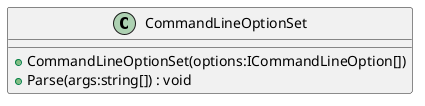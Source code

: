 @startuml
class CommandLineOptionSet {
    + CommandLineOptionSet(options:ICommandLineOption[])
    + Parse(args:string[]) : void
}
@enduml
